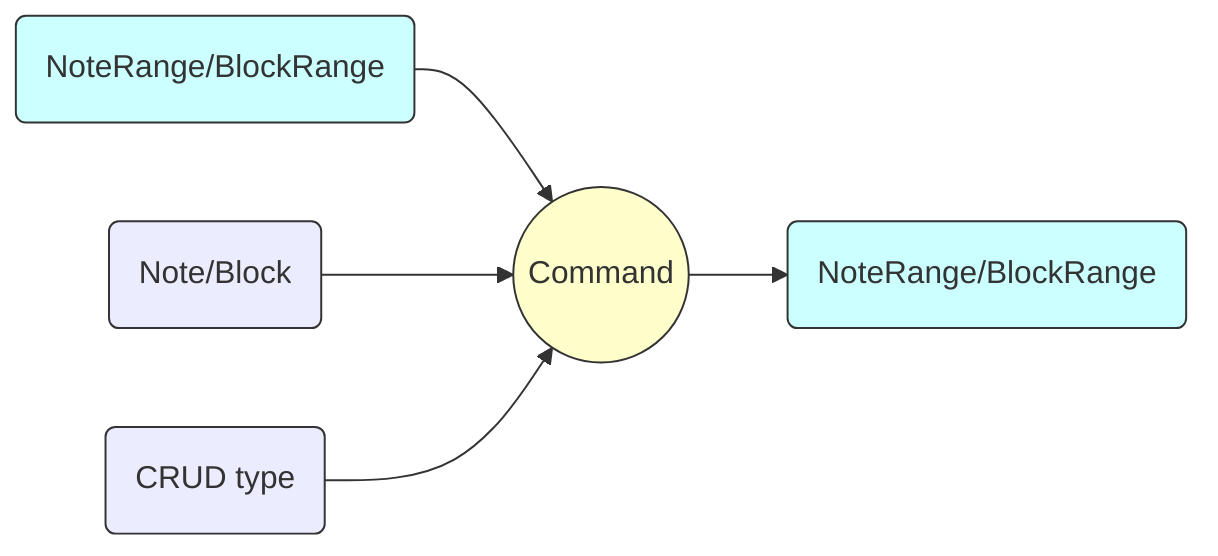 graph LR

in(NoteRange/BlockRange)
b(Note/Block)
t(CRUD type)
c((Command))
out(NoteRange/BlockRange)

in --> c
b --> c
t --> c
c --> out

style c  fill:#ffc,stroke:#333;
style in  fill:#cff, stroke:#333;
style out  fill:#cff, stroke:#333;

style t  stroke:#333;
style b  stroke:#333;
